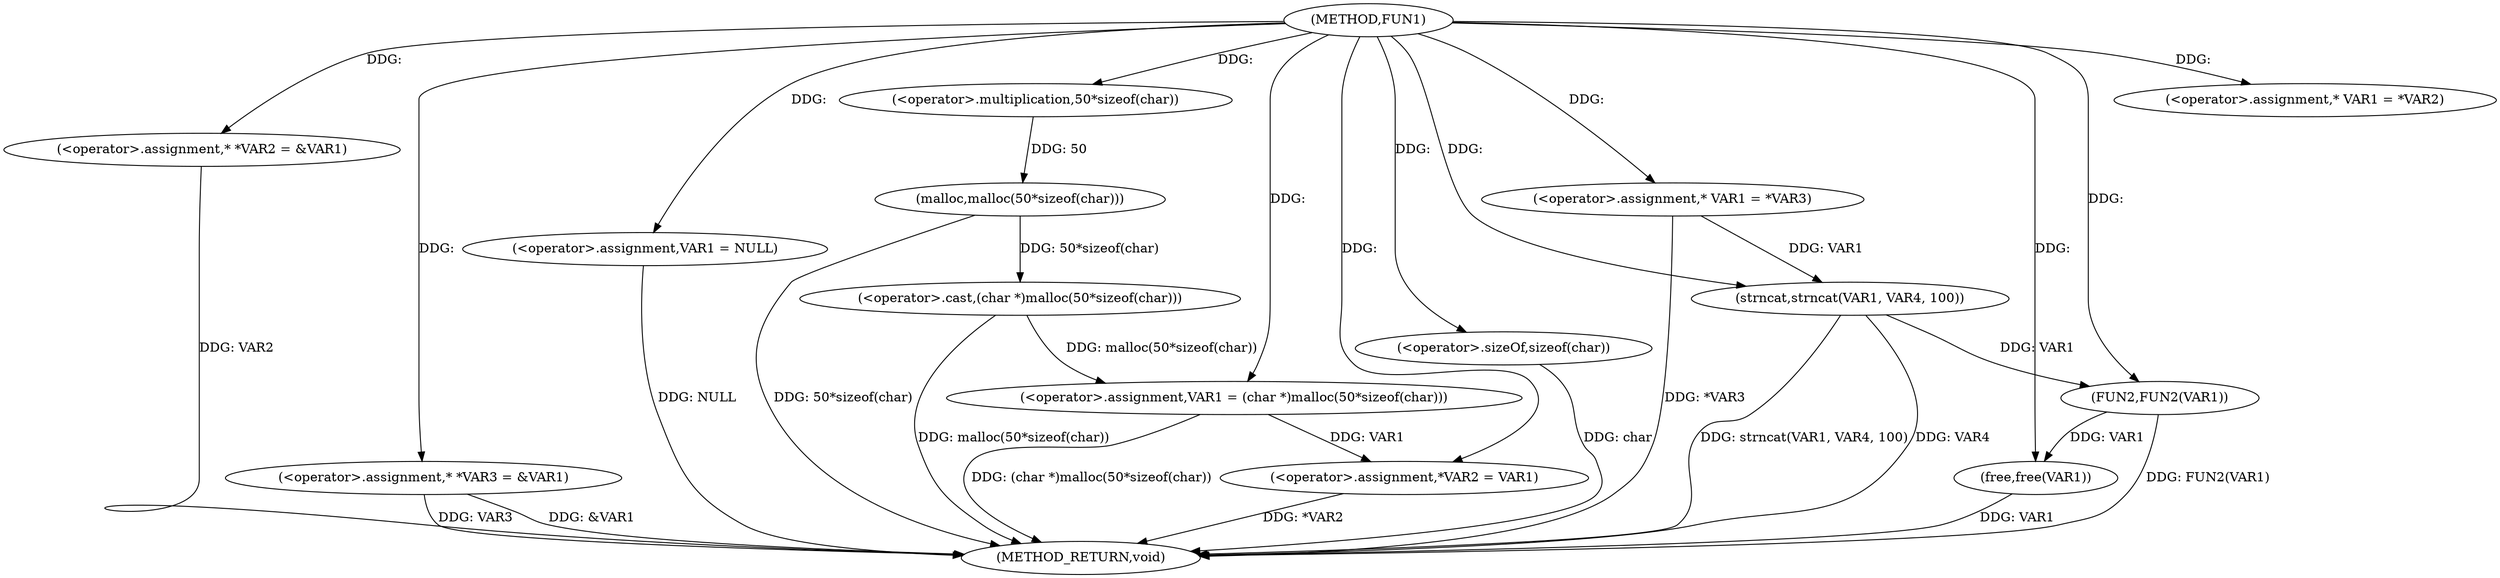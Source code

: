 digraph FUN1 {  
"1000100" [label = "(METHOD,FUN1)" ]
"1000151" [label = "(METHOD_RETURN,void)" ]
"1000104" [label = "(<operator>.assignment,* *VAR2 = &VAR1)" ]
"1000109" [label = "(<operator>.assignment,* *VAR3 = &VAR1)" ]
"1000113" [label = "(<operator>.assignment,VAR1 = NULL)" ]
"1000118" [label = "(<operator>.assignment,* VAR1 = *VAR2)" ]
"1000122" [label = "(<operator>.assignment,VAR1 = (char *)malloc(50*sizeof(char)))" ]
"1000124" [label = "(<operator>.cast,(char *)malloc(50*sizeof(char)))" ]
"1000126" [label = "(malloc,malloc(50*sizeof(char)))" ]
"1000127" [label = "(<operator>.multiplication,50*sizeof(char))" ]
"1000129" [label = "(<operator>.sizeOf,sizeof(char))" ]
"1000131" [label = "(<operator>.assignment,*VAR2 = VAR1)" ]
"1000137" [label = "(<operator>.assignment,* VAR1 = *VAR3)" ]
"1000143" [label = "(strncat,strncat(VAR1, VAR4, 100))" ]
"1000147" [label = "(FUN2,FUN2(VAR1))" ]
"1000149" [label = "(free,free(VAR1))" ]
  "1000104" -> "1000151"  [ label = "DDG: VAR2"] 
  "1000113" -> "1000151"  [ label = "DDG: NULL"] 
  "1000126" -> "1000151"  [ label = "DDG: 50*sizeof(char)"] 
  "1000149" -> "1000151"  [ label = "DDG: VAR1"] 
  "1000129" -> "1000151"  [ label = "DDG: char"] 
  "1000124" -> "1000151"  [ label = "DDG: malloc(50*sizeof(char))"] 
  "1000131" -> "1000151"  [ label = "DDG: *VAR2"] 
  "1000137" -> "1000151"  [ label = "DDG: *VAR3"] 
  "1000109" -> "1000151"  [ label = "DDG: VAR3"] 
  "1000143" -> "1000151"  [ label = "DDG: strncat(VAR1, VAR4, 100)"] 
  "1000143" -> "1000151"  [ label = "DDG: VAR4"] 
  "1000147" -> "1000151"  [ label = "DDG: FUN2(VAR1)"] 
  "1000109" -> "1000151"  [ label = "DDG: &VAR1"] 
  "1000122" -> "1000151"  [ label = "DDG: (char *)malloc(50*sizeof(char))"] 
  "1000100" -> "1000104"  [ label = "DDG: "] 
  "1000100" -> "1000109"  [ label = "DDG: "] 
  "1000100" -> "1000113"  [ label = "DDG: "] 
  "1000100" -> "1000118"  [ label = "DDG: "] 
  "1000124" -> "1000122"  [ label = "DDG: malloc(50*sizeof(char))"] 
  "1000100" -> "1000122"  [ label = "DDG: "] 
  "1000126" -> "1000124"  [ label = "DDG: 50*sizeof(char)"] 
  "1000127" -> "1000126"  [ label = "DDG: 50"] 
  "1000100" -> "1000127"  [ label = "DDG: "] 
  "1000100" -> "1000129"  [ label = "DDG: "] 
  "1000122" -> "1000131"  [ label = "DDG: VAR1"] 
  "1000100" -> "1000131"  [ label = "DDG: "] 
  "1000100" -> "1000137"  [ label = "DDG: "] 
  "1000137" -> "1000143"  [ label = "DDG: VAR1"] 
  "1000100" -> "1000143"  [ label = "DDG: "] 
  "1000143" -> "1000147"  [ label = "DDG: VAR1"] 
  "1000100" -> "1000147"  [ label = "DDG: "] 
  "1000147" -> "1000149"  [ label = "DDG: VAR1"] 
  "1000100" -> "1000149"  [ label = "DDG: "] 
}
